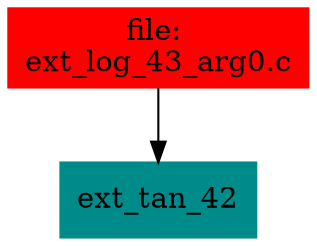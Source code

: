 digraph G {
node [shape=box]

0 [label="file: 
ext_log_43_arg0.c",color=red, style=filled]
1 [label="ext_tan_42",color=cyan4, style=filled]
0 -> 1


}

